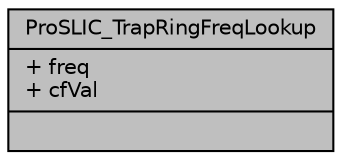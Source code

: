 digraph "ProSLIC_TrapRingFreqLookup"
{
  edge [fontname="Helvetica",fontsize="10",labelfontname="Helvetica",labelfontsize="10"];
  node [fontname="Helvetica",fontsize="10",shape=record];
  Node1 [label="{ProSLIC_TrapRingFreqLookup\n|+ freq\l+ cfVal\l|}",height=0.2,width=0.4,color="black", fillcolor="grey75", style="filled", fontcolor="black"];
}
